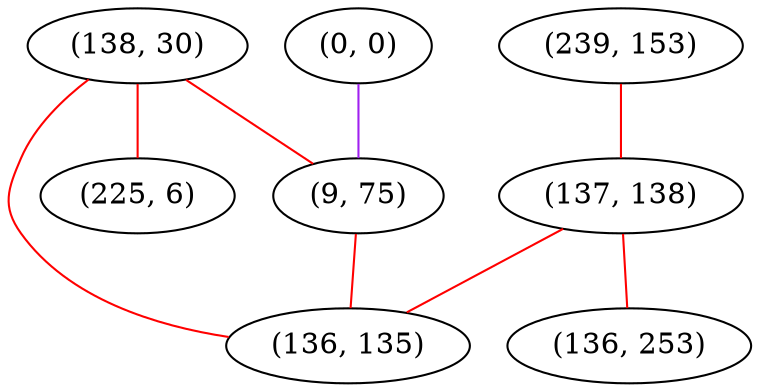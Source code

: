 graph "" {
"(138, 30)";
"(239, 153)";
"(0, 0)";
"(137, 138)";
"(9, 75)";
"(136, 253)";
"(136, 135)";
"(225, 6)";
"(138, 30)" -- "(9, 75)"  [color=red, key=0, weight=1];
"(138, 30)" -- "(225, 6)"  [color=red, key=0, weight=1];
"(138, 30)" -- "(136, 135)"  [color=red, key=0, weight=1];
"(239, 153)" -- "(137, 138)"  [color=red, key=0, weight=1];
"(0, 0)" -- "(9, 75)"  [color=purple, key=0, weight=4];
"(137, 138)" -- "(136, 253)"  [color=red, key=0, weight=1];
"(137, 138)" -- "(136, 135)"  [color=red, key=0, weight=1];
"(9, 75)" -- "(136, 135)"  [color=red, key=0, weight=1];
}
